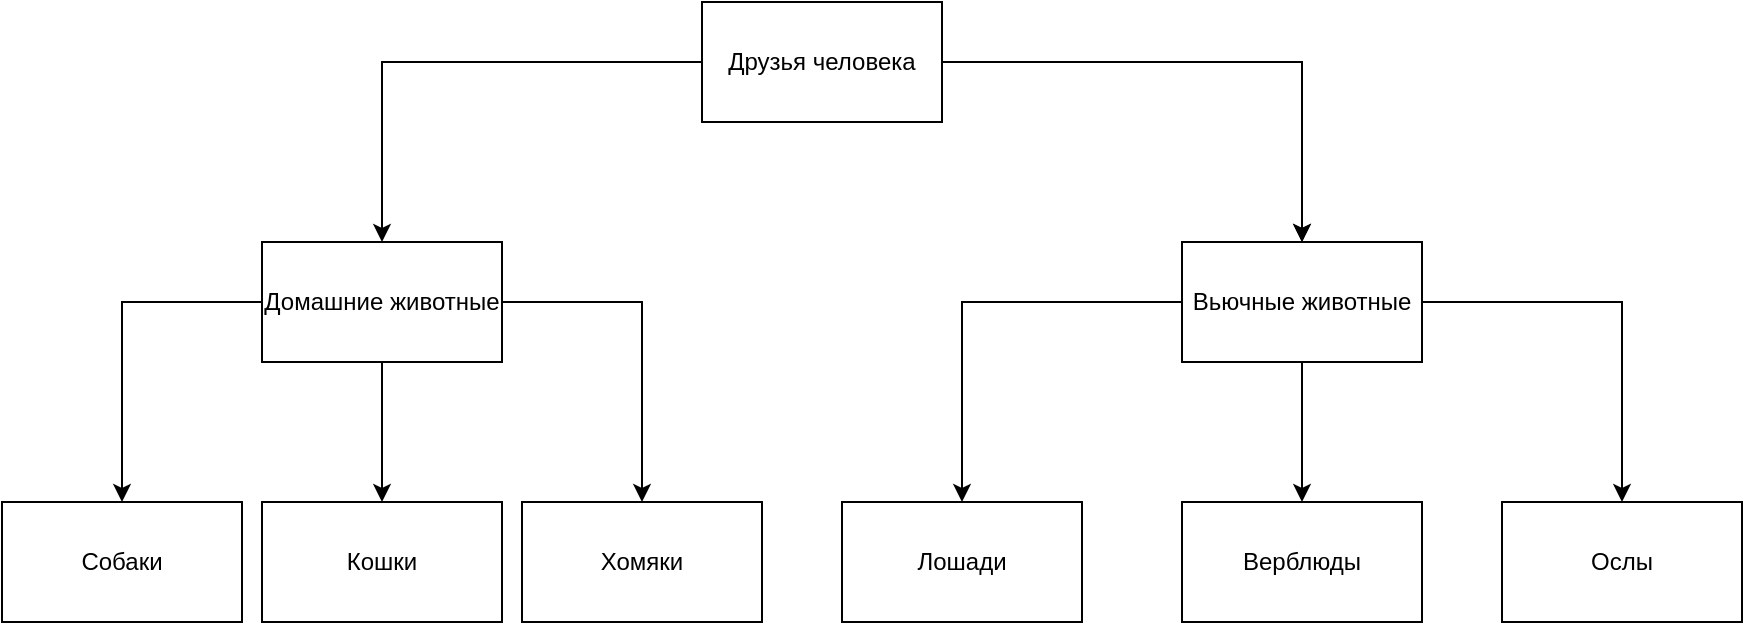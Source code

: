 <mxfile version="24.7.2" type="device">
  <diagram name="Страница — 1" id="AmYRFBGtrbNcqfFTLdvP">
    <mxGraphModel dx="1877" dy="529" grid="1" gridSize="10" guides="1" tooltips="1" connect="1" arrows="1" fold="1" page="1" pageScale="1" pageWidth="827" pageHeight="1169" math="0" shadow="0">
      <root>
        <mxCell id="0" />
        <mxCell id="1" parent="0" />
        <mxCell id="xHLlUIriPjeF9O0MKh0N-3" value="" style="edgeStyle=orthogonalEdgeStyle;rounded=0;orthogonalLoop=1;jettySize=auto;html=1;" edge="1" parent="1" source="xHLlUIriPjeF9O0MKh0N-1" target="xHLlUIriPjeF9O0MKh0N-2">
          <mxGeometry relative="1" as="geometry" />
        </mxCell>
        <mxCell id="xHLlUIriPjeF9O0MKh0N-4" value="" style="edgeStyle=orthogonalEdgeStyle;rounded=0;orthogonalLoop=1;jettySize=auto;html=1;" edge="1" parent="1" source="xHLlUIriPjeF9O0MKh0N-1" target="xHLlUIriPjeF9O0MKh0N-2">
          <mxGeometry relative="1" as="geometry" />
        </mxCell>
        <mxCell id="xHLlUIriPjeF9O0MKh0N-6" value="" style="edgeStyle=orthogonalEdgeStyle;rounded=0;orthogonalLoop=1;jettySize=auto;html=1;" edge="1" parent="1" source="xHLlUIriPjeF9O0MKh0N-1" target="xHLlUIriPjeF9O0MKh0N-5">
          <mxGeometry relative="1" as="geometry" />
        </mxCell>
        <mxCell id="xHLlUIriPjeF9O0MKh0N-1" value="Друзья человека" style="rounded=0;whiteSpace=wrap;html=1;" vertex="1" parent="1">
          <mxGeometry x="250" y="250" width="120" height="60" as="geometry" />
        </mxCell>
        <mxCell id="xHLlUIriPjeF9O0MKh0N-15" value="" style="edgeStyle=orthogonalEdgeStyle;rounded=0;orthogonalLoop=1;jettySize=auto;html=1;" edge="1" parent="1" source="xHLlUIriPjeF9O0MKh0N-2" target="xHLlUIriPjeF9O0MKh0N-14">
          <mxGeometry relative="1" as="geometry" />
        </mxCell>
        <mxCell id="xHLlUIriPjeF9O0MKh0N-17" value="" style="edgeStyle=orthogonalEdgeStyle;rounded=0;orthogonalLoop=1;jettySize=auto;html=1;" edge="1" parent="1" source="xHLlUIriPjeF9O0MKh0N-2" target="xHLlUIriPjeF9O0MKh0N-16">
          <mxGeometry relative="1" as="geometry" />
        </mxCell>
        <mxCell id="xHLlUIriPjeF9O0MKh0N-20" value="" style="edgeStyle=orthogonalEdgeStyle;rounded=0;orthogonalLoop=1;jettySize=auto;html=1;" edge="1" parent="1" source="xHLlUIriPjeF9O0MKh0N-2" target="xHLlUIriPjeF9O0MKh0N-19">
          <mxGeometry relative="1" as="geometry" />
        </mxCell>
        <mxCell id="xHLlUIriPjeF9O0MKh0N-2" value="Вьючные животные" style="whiteSpace=wrap;html=1;rounded=0;" vertex="1" parent="1">
          <mxGeometry x="490" y="370" width="120" height="60" as="geometry" />
        </mxCell>
        <mxCell id="xHLlUIriPjeF9O0MKh0N-8" value="" style="edgeStyle=orthogonalEdgeStyle;rounded=0;orthogonalLoop=1;jettySize=auto;html=1;" edge="1" parent="1" source="xHLlUIriPjeF9O0MKh0N-5" target="xHLlUIriPjeF9O0MKh0N-7">
          <mxGeometry relative="1" as="geometry" />
        </mxCell>
        <mxCell id="xHLlUIriPjeF9O0MKh0N-10" value="" style="edgeStyle=orthogonalEdgeStyle;rounded=0;orthogonalLoop=1;jettySize=auto;html=1;" edge="1" parent="1" source="xHLlUIriPjeF9O0MKh0N-5" target="xHLlUIriPjeF9O0MKh0N-9">
          <mxGeometry relative="1" as="geometry" />
        </mxCell>
        <mxCell id="xHLlUIriPjeF9O0MKh0N-13" value="" style="edgeStyle=orthogonalEdgeStyle;rounded=0;orthogonalLoop=1;jettySize=auto;html=1;" edge="1" parent="1" source="xHLlUIriPjeF9O0MKh0N-5" target="xHLlUIriPjeF9O0MKh0N-12">
          <mxGeometry relative="1" as="geometry" />
        </mxCell>
        <mxCell id="xHLlUIriPjeF9O0MKh0N-5" value="Домашние животные" style="rounded=0;whiteSpace=wrap;html=1;" vertex="1" parent="1">
          <mxGeometry x="30" y="370" width="120" height="60" as="geometry" />
        </mxCell>
        <mxCell id="xHLlUIriPjeF9O0MKh0N-7" value="Собаки" style="whiteSpace=wrap;html=1;rounded=0;" vertex="1" parent="1">
          <mxGeometry x="-100" y="500" width="120" height="60" as="geometry" />
        </mxCell>
        <mxCell id="xHLlUIriPjeF9O0MKh0N-9" value="Кошки" style="whiteSpace=wrap;html=1;rounded=0;" vertex="1" parent="1">
          <mxGeometry x="30" y="500" width="120" height="60" as="geometry" />
        </mxCell>
        <mxCell id="xHLlUIriPjeF9O0MKh0N-12" value="Хомяки" style="whiteSpace=wrap;html=1;rounded=0;" vertex="1" parent="1">
          <mxGeometry x="160" y="500" width="120" height="60" as="geometry" />
        </mxCell>
        <mxCell id="xHLlUIriPjeF9O0MKh0N-14" value="Лошади" style="whiteSpace=wrap;html=1;rounded=0;" vertex="1" parent="1">
          <mxGeometry x="320" y="500" width="120" height="60" as="geometry" />
        </mxCell>
        <mxCell id="xHLlUIriPjeF9O0MKh0N-16" value="Верблюды" style="whiteSpace=wrap;html=1;rounded=0;" vertex="1" parent="1">
          <mxGeometry x="490" y="500" width="120" height="60" as="geometry" />
        </mxCell>
        <mxCell id="xHLlUIriPjeF9O0MKh0N-19" value="Ослы" style="whiteSpace=wrap;html=1;rounded=0;" vertex="1" parent="1">
          <mxGeometry x="650" y="500" width="120" height="60" as="geometry" />
        </mxCell>
      </root>
    </mxGraphModel>
  </diagram>
</mxfile>
